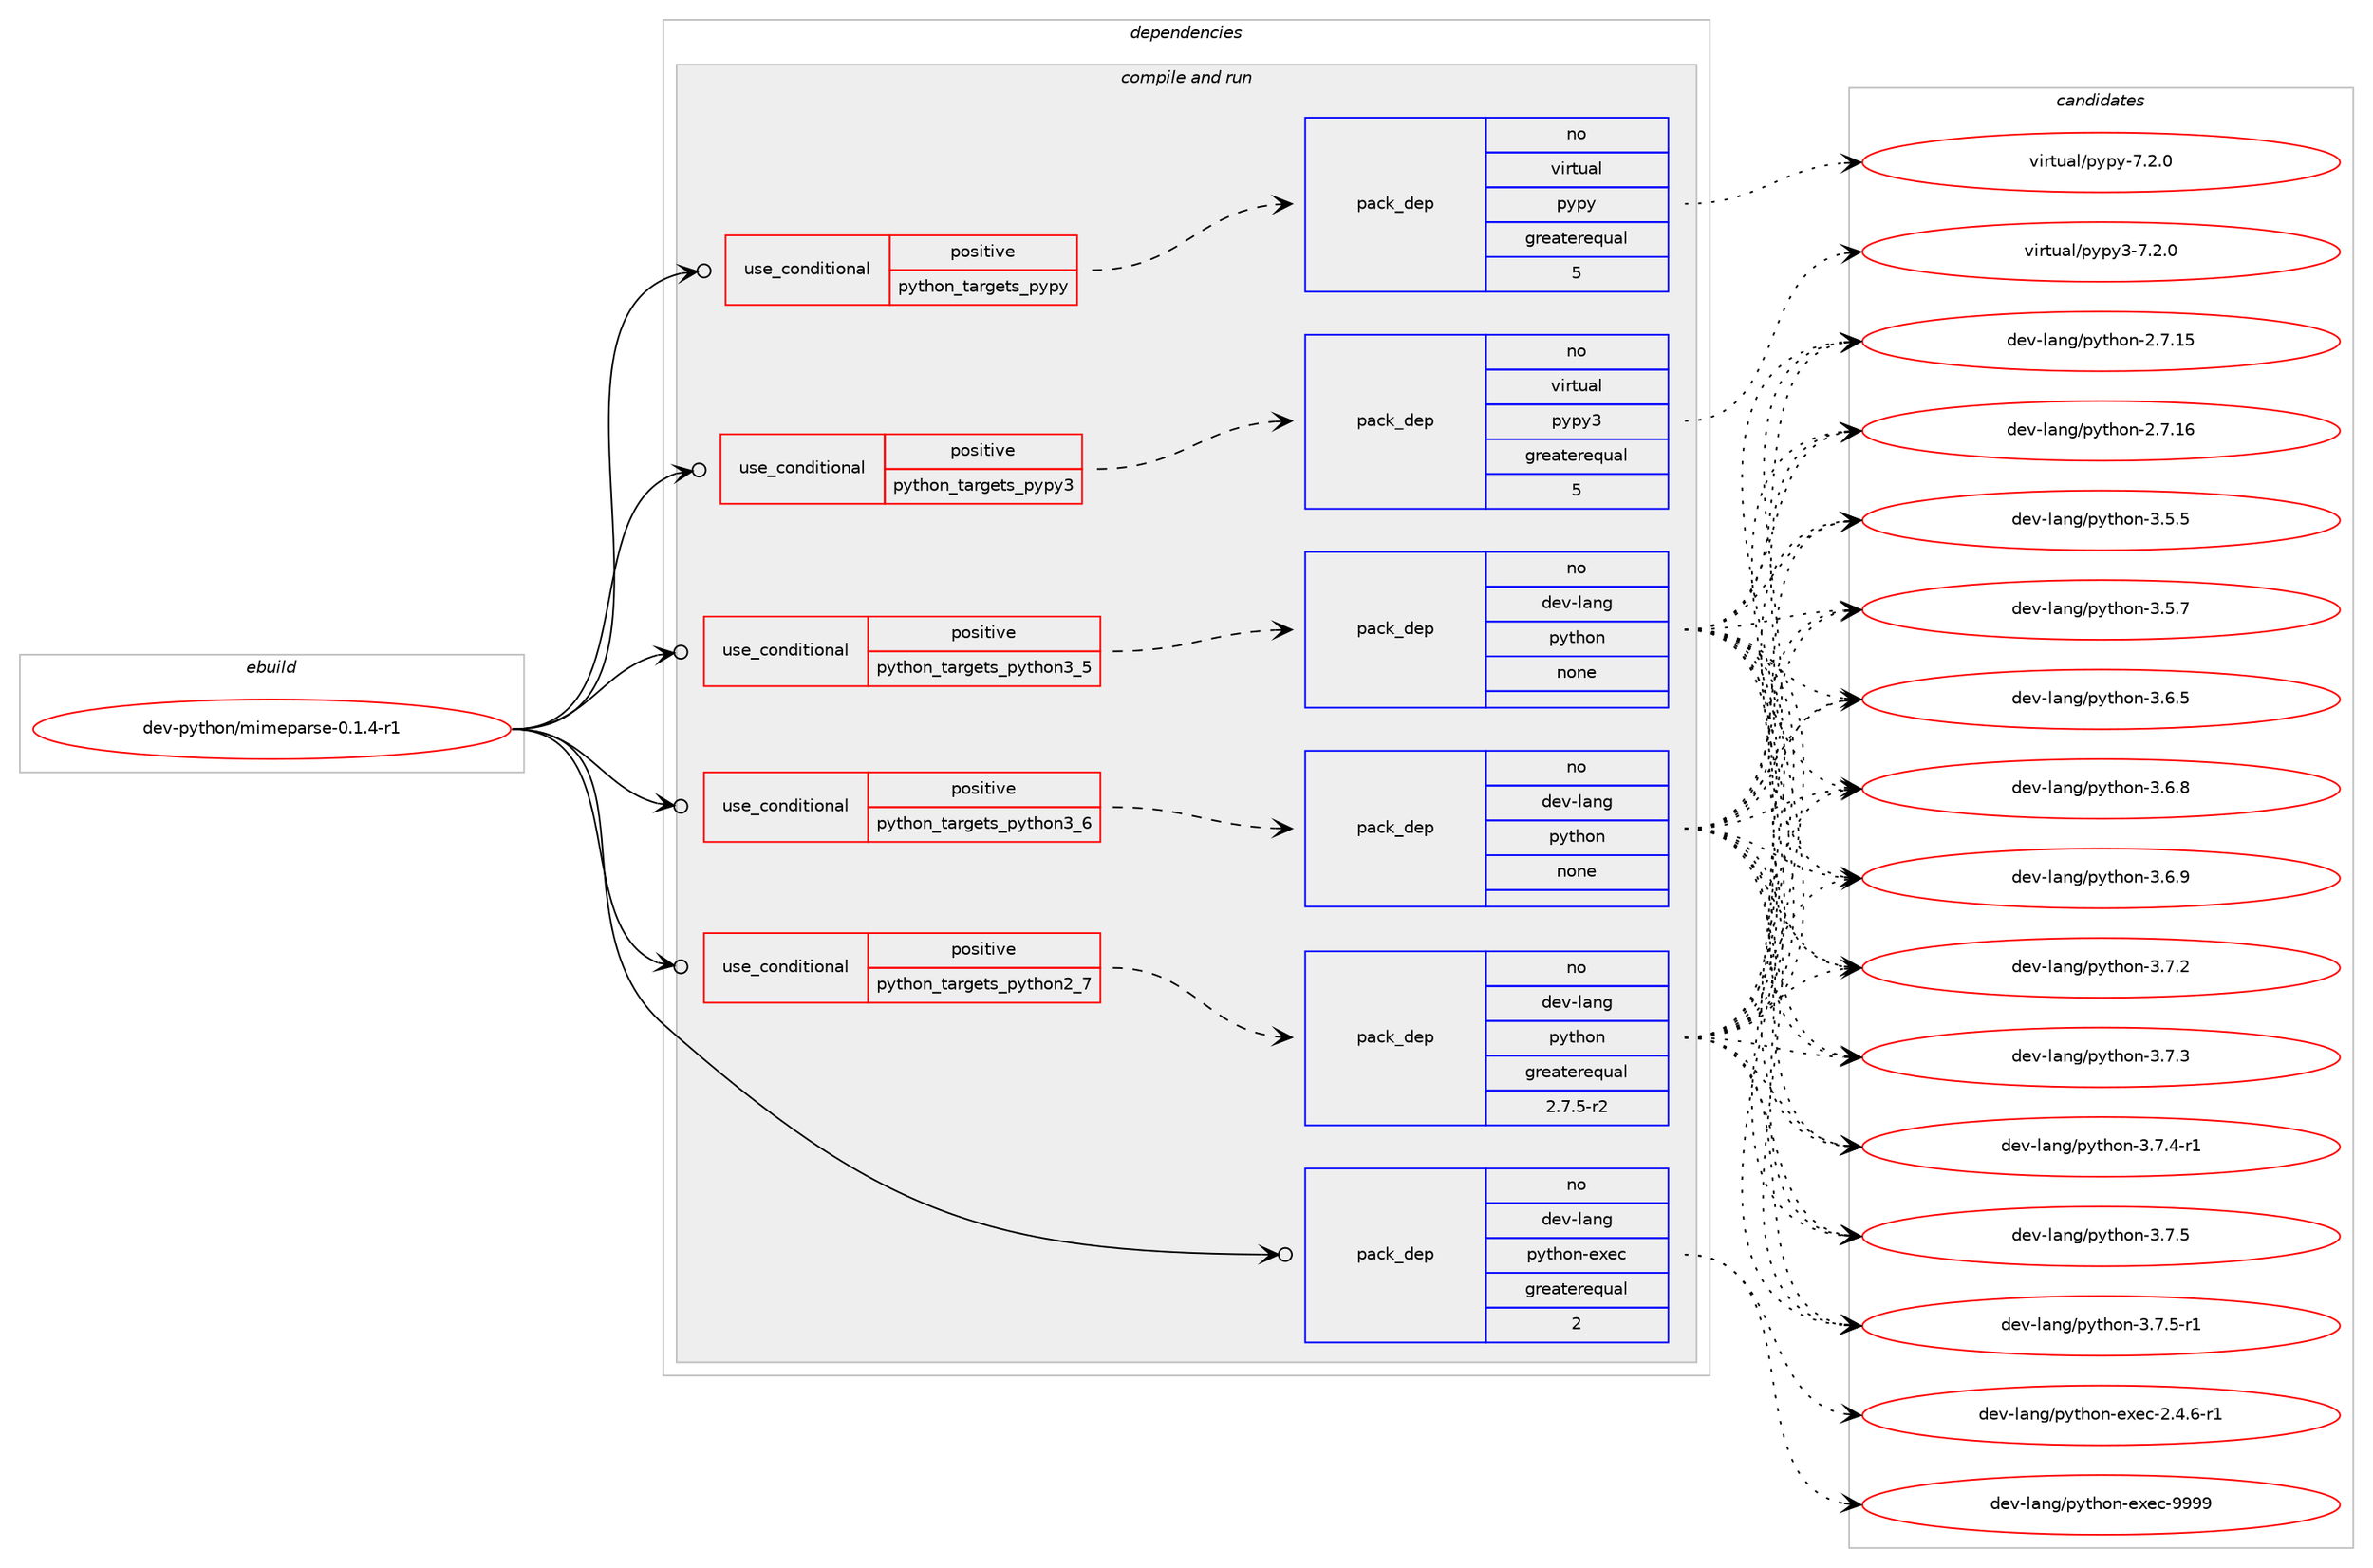digraph prolog {

# *************
# Graph options
# *************

newrank=true;
concentrate=true;
compound=true;
graph [rankdir=LR,fontname=Helvetica,fontsize=10,ranksep=1.5];#, ranksep=2.5, nodesep=0.2];
edge  [arrowhead=vee];
node  [fontname=Helvetica,fontsize=10];

# **********
# The ebuild
# **********

subgraph cluster_leftcol {
color=gray;
rank=same;
label=<<i>ebuild</i>>;
id [label="dev-python/mimeparse-0.1.4-r1", color=red, width=4, href="../dev-python/mimeparse-0.1.4-r1.svg"];
}

# ****************
# The dependencies
# ****************

subgraph cluster_midcol {
color=gray;
label=<<i>dependencies</i>>;
subgraph cluster_compile {
fillcolor="#eeeeee";
style=filled;
label=<<i>compile</i>>;
}
subgraph cluster_compileandrun {
fillcolor="#eeeeee";
style=filled;
label=<<i>compile and run</i>>;
subgraph cond142506 {
dependency614570 [label=<<TABLE BORDER="0" CELLBORDER="1" CELLSPACING="0" CELLPADDING="4"><TR><TD ROWSPAN="3" CELLPADDING="10">use_conditional</TD></TR><TR><TD>positive</TD></TR><TR><TD>python_targets_pypy</TD></TR></TABLE>>, shape=none, color=red];
subgraph pack460259 {
dependency614571 [label=<<TABLE BORDER="0" CELLBORDER="1" CELLSPACING="0" CELLPADDING="4" WIDTH="220"><TR><TD ROWSPAN="6" CELLPADDING="30">pack_dep</TD></TR><TR><TD WIDTH="110">no</TD></TR><TR><TD>virtual</TD></TR><TR><TD>pypy</TD></TR><TR><TD>greaterequal</TD></TR><TR><TD>5</TD></TR></TABLE>>, shape=none, color=blue];
}
dependency614570:e -> dependency614571:w [weight=20,style="dashed",arrowhead="vee"];
}
id:e -> dependency614570:w [weight=20,style="solid",arrowhead="odotvee"];
subgraph cond142507 {
dependency614572 [label=<<TABLE BORDER="0" CELLBORDER="1" CELLSPACING="0" CELLPADDING="4"><TR><TD ROWSPAN="3" CELLPADDING="10">use_conditional</TD></TR><TR><TD>positive</TD></TR><TR><TD>python_targets_pypy3</TD></TR></TABLE>>, shape=none, color=red];
subgraph pack460260 {
dependency614573 [label=<<TABLE BORDER="0" CELLBORDER="1" CELLSPACING="0" CELLPADDING="4" WIDTH="220"><TR><TD ROWSPAN="6" CELLPADDING="30">pack_dep</TD></TR><TR><TD WIDTH="110">no</TD></TR><TR><TD>virtual</TD></TR><TR><TD>pypy3</TD></TR><TR><TD>greaterequal</TD></TR><TR><TD>5</TD></TR></TABLE>>, shape=none, color=blue];
}
dependency614572:e -> dependency614573:w [weight=20,style="dashed",arrowhead="vee"];
}
id:e -> dependency614572:w [weight=20,style="solid",arrowhead="odotvee"];
subgraph cond142508 {
dependency614574 [label=<<TABLE BORDER="0" CELLBORDER="1" CELLSPACING="0" CELLPADDING="4"><TR><TD ROWSPAN="3" CELLPADDING="10">use_conditional</TD></TR><TR><TD>positive</TD></TR><TR><TD>python_targets_python2_7</TD></TR></TABLE>>, shape=none, color=red];
subgraph pack460261 {
dependency614575 [label=<<TABLE BORDER="0" CELLBORDER="1" CELLSPACING="0" CELLPADDING="4" WIDTH="220"><TR><TD ROWSPAN="6" CELLPADDING="30">pack_dep</TD></TR><TR><TD WIDTH="110">no</TD></TR><TR><TD>dev-lang</TD></TR><TR><TD>python</TD></TR><TR><TD>greaterequal</TD></TR><TR><TD>2.7.5-r2</TD></TR></TABLE>>, shape=none, color=blue];
}
dependency614574:e -> dependency614575:w [weight=20,style="dashed",arrowhead="vee"];
}
id:e -> dependency614574:w [weight=20,style="solid",arrowhead="odotvee"];
subgraph cond142509 {
dependency614576 [label=<<TABLE BORDER="0" CELLBORDER="1" CELLSPACING="0" CELLPADDING="4"><TR><TD ROWSPAN="3" CELLPADDING="10">use_conditional</TD></TR><TR><TD>positive</TD></TR><TR><TD>python_targets_python3_5</TD></TR></TABLE>>, shape=none, color=red];
subgraph pack460262 {
dependency614577 [label=<<TABLE BORDER="0" CELLBORDER="1" CELLSPACING="0" CELLPADDING="4" WIDTH="220"><TR><TD ROWSPAN="6" CELLPADDING="30">pack_dep</TD></TR><TR><TD WIDTH="110">no</TD></TR><TR><TD>dev-lang</TD></TR><TR><TD>python</TD></TR><TR><TD>none</TD></TR><TR><TD></TD></TR></TABLE>>, shape=none, color=blue];
}
dependency614576:e -> dependency614577:w [weight=20,style="dashed",arrowhead="vee"];
}
id:e -> dependency614576:w [weight=20,style="solid",arrowhead="odotvee"];
subgraph cond142510 {
dependency614578 [label=<<TABLE BORDER="0" CELLBORDER="1" CELLSPACING="0" CELLPADDING="4"><TR><TD ROWSPAN="3" CELLPADDING="10">use_conditional</TD></TR><TR><TD>positive</TD></TR><TR><TD>python_targets_python3_6</TD></TR></TABLE>>, shape=none, color=red];
subgraph pack460263 {
dependency614579 [label=<<TABLE BORDER="0" CELLBORDER="1" CELLSPACING="0" CELLPADDING="4" WIDTH="220"><TR><TD ROWSPAN="6" CELLPADDING="30">pack_dep</TD></TR><TR><TD WIDTH="110">no</TD></TR><TR><TD>dev-lang</TD></TR><TR><TD>python</TD></TR><TR><TD>none</TD></TR><TR><TD></TD></TR></TABLE>>, shape=none, color=blue];
}
dependency614578:e -> dependency614579:w [weight=20,style="dashed",arrowhead="vee"];
}
id:e -> dependency614578:w [weight=20,style="solid",arrowhead="odotvee"];
subgraph pack460264 {
dependency614580 [label=<<TABLE BORDER="0" CELLBORDER="1" CELLSPACING="0" CELLPADDING="4" WIDTH="220"><TR><TD ROWSPAN="6" CELLPADDING="30">pack_dep</TD></TR><TR><TD WIDTH="110">no</TD></TR><TR><TD>dev-lang</TD></TR><TR><TD>python-exec</TD></TR><TR><TD>greaterequal</TD></TR><TR><TD>2</TD></TR></TABLE>>, shape=none, color=blue];
}
id:e -> dependency614580:w [weight=20,style="solid",arrowhead="odotvee"];
}
subgraph cluster_run {
fillcolor="#eeeeee";
style=filled;
label=<<i>run</i>>;
}
}

# **************
# The candidates
# **************

subgraph cluster_choices {
rank=same;
color=gray;
label=<<i>candidates</i>>;

subgraph choice460259 {
color=black;
nodesep=1;
choice1181051141161179710847112121112121455546504648 [label="virtual/pypy-7.2.0", color=red, width=4,href="../virtual/pypy-7.2.0.svg"];
dependency614571:e -> choice1181051141161179710847112121112121455546504648:w [style=dotted,weight="100"];
}
subgraph choice460260 {
color=black;
nodesep=1;
choice118105114116117971084711212111212151455546504648 [label="virtual/pypy3-7.2.0", color=red, width=4,href="../virtual/pypy3-7.2.0.svg"];
dependency614573:e -> choice118105114116117971084711212111212151455546504648:w [style=dotted,weight="100"];
}
subgraph choice460261 {
color=black;
nodesep=1;
choice10010111845108971101034711212111610411111045504655464953 [label="dev-lang/python-2.7.15", color=red, width=4,href="../dev-lang/python-2.7.15.svg"];
choice10010111845108971101034711212111610411111045504655464954 [label="dev-lang/python-2.7.16", color=red, width=4,href="../dev-lang/python-2.7.16.svg"];
choice100101118451089711010347112121116104111110455146534653 [label="dev-lang/python-3.5.5", color=red, width=4,href="../dev-lang/python-3.5.5.svg"];
choice100101118451089711010347112121116104111110455146534655 [label="dev-lang/python-3.5.7", color=red, width=4,href="../dev-lang/python-3.5.7.svg"];
choice100101118451089711010347112121116104111110455146544653 [label="dev-lang/python-3.6.5", color=red, width=4,href="../dev-lang/python-3.6.5.svg"];
choice100101118451089711010347112121116104111110455146544656 [label="dev-lang/python-3.6.8", color=red, width=4,href="../dev-lang/python-3.6.8.svg"];
choice100101118451089711010347112121116104111110455146544657 [label="dev-lang/python-3.6.9", color=red, width=4,href="../dev-lang/python-3.6.9.svg"];
choice100101118451089711010347112121116104111110455146554650 [label="dev-lang/python-3.7.2", color=red, width=4,href="../dev-lang/python-3.7.2.svg"];
choice100101118451089711010347112121116104111110455146554651 [label="dev-lang/python-3.7.3", color=red, width=4,href="../dev-lang/python-3.7.3.svg"];
choice1001011184510897110103471121211161041111104551465546524511449 [label="dev-lang/python-3.7.4-r1", color=red, width=4,href="../dev-lang/python-3.7.4-r1.svg"];
choice100101118451089711010347112121116104111110455146554653 [label="dev-lang/python-3.7.5", color=red, width=4,href="../dev-lang/python-3.7.5.svg"];
choice1001011184510897110103471121211161041111104551465546534511449 [label="dev-lang/python-3.7.5-r1", color=red, width=4,href="../dev-lang/python-3.7.5-r1.svg"];
dependency614575:e -> choice10010111845108971101034711212111610411111045504655464953:w [style=dotted,weight="100"];
dependency614575:e -> choice10010111845108971101034711212111610411111045504655464954:w [style=dotted,weight="100"];
dependency614575:e -> choice100101118451089711010347112121116104111110455146534653:w [style=dotted,weight="100"];
dependency614575:e -> choice100101118451089711010347112121116104111110455146534655:w [style=dotted,weight="100"];
dependency614575:e -> choice100101118451089711010347112121116104111110455146544653:w [style=dotted,weight="100"];
dependency614575:e -> choice100101118451089711010347112121116104111110455146544656:w [style=dotted,weight="100"];
dependency614575:e -> choice100101118451089711010347112121116104111110455146544657:w [style=dotted,weight="100"];
dependency614575:e -> choice100101118451089711010347112121116104111110455146554650:w [style=dotted,weight="100"];
dependency614575:e -> choice100101118451089711010347112121116104111110455146554651:w [style=dotted,weight="100"];
dependency614575:e -> choice1001011184510897110103471121211161041111104551465546524511449:w [style=dotted,weight="100"];
dependency614575:e -> choice100101118451089711010347112121116104111110455146554653:w [style=dotted,weight="100"];
dependency614575:e -> choice1001011184510897110103471121211161041111104551465546534511449:w [style=dotted,weight="100"];
}
subgraph choice460262 {
color=black;
nodesep=1;
choice10010111845108971101034711212111610411111045504655464953 [label="dev-lang/python-2.7.15", color=red, width=4,href="../dev-lang/python-2.7.15.svg"];
choice10010111845108971101034711212111610411111045504655464954 [label="dev-lang/python-2.7.16", color=red, width=4,href="../dev-lang/python-2.7.16.svg"];
choice100101118451089711010347112121116104111110455146534653 [label="dev-lang/python-3.5.5", color=red, width=4,href="../dev-lang/python-3.5.5.svg"];
choice100101118451089711010347112121116104111110455146534655 [label="dev-lang/python-3.5.7", color=red, width=4,href="../dev-lang/python-3.5.7.svg"];
choice100101118451089711010347112121116104111110455146544653 [label="dev-lang/python-3.6.5", color=red, width=4,href="../dev-lang/python-3.6.5.svg"];
choice100101118451089711010347112121116104111110455146544656 [label="dev-lang/python-3.6.8", color=red, width=4,href="../dev-lang/python-3.6.8.svg"];
choice100101118451089711010347112121116104111110455146544657 [label="dev-lang/python-3.6.9", color=red, width=4,href="../dev-lang/python-3.6.9.svg"];
choice100101118451089711010347112121116104111110455146554650 [label="dev-lang/python-3.7.2", color=red, width=4,href="../dev-lang/python-3.7.2.svg"];
choice100101118451089711010347112121116104111110455146554651 [label="dev-lang/python-3.7.3", color=red, width=4,href="../dev-lang/python-3.7.3.svg"];
choice1001011184510897110103471121211161041111104551465546524511449 [label="dev-lang/python-3.7.4-r1", color=red, width=4,href="../dev-lang/python-3.7.4-r1.svg"];
choice100101118451089711010347112121116104111110455146554653 [label="dev-lang/python-3.7.5", color=red, width=4,href="../dev-lang/python-3.7.5.svg"];
choice1001011184510897110103471121211161041111104551465546534511449 [label="dev-lang/python-3.7.5-r1", color=red, width=4,href="../dev-lang/python-3.7.5-r1.svg"];
dependency614577:e -> choice10010111845108971101034711212111610411111045504655464953:w [style=dotted,weight="100"];
dependency614577:e -> choice10010111845108971101034711212111610411111045504655464954:w [style=dotted,weight="100"];
dependency614577:e -> choice100101118451089711010347112121116104111110455146534653:w [style=dotted,weight="100"];
dependency614577:e -> choice100101118451089711010347112121116104111110455146534655:w [style=dotted,weight="100"];
dependency614577:e -> choice100101118451089711010347112121116104111110455146544653:w [style=dotted,weight="100"];
dependency614577:e -> choice100101118451089711010347112121116104111110455146544656:w [style=dotted,weight="100"];
dependency614577:e -> choice100101118451089711010347112121116104111110455146544657:w [style=dotted,weight="100"];
dependency614577:e -> choice100101118451089711010347112121116104111110455146554650:w [style=dotted,weight="100"];
dependency614577:e -> choice100101118451089711010347112121116104111110455146554651:w [style=dotted,weight="100"];
dependency614577:e -> choice1001011184510897110103471121211161041111104551465546524511449:w [style=dotted,weight="100"];
dependency614577:e -> choice100101118451089711010347112121116104111110455146554653:w [style=dotted,weight="100"];
dependency614577:e -> choice1001011184510897110103471121211161041111104551465546534511449:w [style=dotted,weight="100"];
}
subgraph choice460263 {
color=black;
nodesep=1;
choice10010111845108971101034711212111610411111045504655464953 [label="dev-lang/python-2.7.15", color=red, width=4,href="../dev-lang/python-2.7.15.svg"];
choice10010111845108971101034711212111610411111045504655464954 [label="dev-lang/python-2.7.16", color=red, width=4,href="../dev-lang/python-2.7.16.svg"];
choice100101118451089711010347112121116104111110455146534653 [label="dev-lang/python-3.5.5", color=red, width=4,href="../dev-lang/python-3.5.5.svg"];
choice100101118451089711010347112121116104111110455146534655 [label="dev-lang/python-3.5.7", color=red, width=4,href="../dev-lang/python-3.5.7.svg"];
choice100101118451089711010347112121116104111110455146544653 [label="dev-lang/python-3.6.5", color=red, width=4,href="../dev-lang/python-3.6.5.svg"];
choice100101118451089711010347112121116104111110455146544656 [label="dev-lang/python-3.6.8", color=red, width=4,href="../dev-lang/python-3.6.8.svg"];
choice100101118451089711010347112121116104111110455146544657 [label="dev-lang/python-3.6.9", color=red, width=4,href="../dev-lang/python-3.6.9.svg"];
choice100101118451089711010347112121116104111110455146554650 [label="dev-lang/python-3.7.2", color=red, width=4,href="../dev-lang/python-3.7.2.svg"];
choice100101118451089711010347112121116104111110455146554651 [label="dev-lang/python-3.7.3", color=red, width=4,href="../dev-lang/python-3.7.3.svg"];
choice1001011184510897110103471121211161041111104551465546524511449 [label="dev-lang/python-3.7.4-r1", color=red, width=4,href="../dev-lang/python-3.7.4-r1.svg"];
choice100101118451089711010347112121116104111110455146554653 [label="dev-lang/python-3.7.5", color=red, width=4,href="../dev-lang/python-3.7.5.svg"];
choice1001011184510897110103471121211161041111104551465546534511449 [label="dev-lang/python-3.7.5-r1", color=red, width=4,href="../dev-lang/python-3.7.5-r1.svg"];
dependency614579:e -> choice10010111845108971101034711212111610411111045504655464953:w [style=dotted,weight="100"];
dependency614579:e -> choice10010111845108971101034711212111610411111045504655464954:w [style=dotted,weight="100"];
dependency614579:e -> choice100101118451089711010347112121116104111110455146534653:w [style=dotted,weight="100"];
dependency614579:e -> choice100101118451089711010347112121116104111110455146534655:w [style=dotted,weight="100"];
dependency614579:e -> choice100101118451089711010347112121116104111110455146544653:w [style=dotted,weight="100"];
dependency614579:e -> choice100101118451089711010347112121116104111110455146544656:w [style=dotted,weight="100"];
dependency614579:e -> choice100101118451089711010347112121116104111110455146544657:w [style=dotted,weight="100"];
dependency614579:e -> choice100101118451089711010347112121116104111110455146554650:w [style=dotted,weight="100"];
dependency614579:e -> choice100101118451089711010347112121116104111110455146554651:w [style=dotted,weight="100"];
dependency614579:e -> choice1001011184510897110103471121211161041111104551465546524511449:w [style=dotted,weight="100"];
dependency614579:e -> choice100101118451089711010347112121116104111110455146554653:w [style=dotted,weight="100"];
dependency614579:e -> choice1001011184510897110103471121211161041111104551465546534511449:w [style=dotted,weight="100"];
}
subgraph choice460264 {
color=black;
nodesep=1;
choice10010111845108971101034711212111610411111045101120101994550465246544511449 [label="dev-lang/python-exec-2.4.6-r1", color=red, width=4,href="../dev-lang/python-exec-2.4.6-r1.svg"];
choice10010111845108971101034711212111610411111045101120101994557575757 [label="dev-lang/python-exec-9999", color=red, width=4,href="../dev-lang/python-exec-9999.svg"];
dependency614580:e -> choice10010111845108971101034711212111610411111045101120101994550465246544511449:w [style=dotted,weight="100"];
dependency614580:e -> choice10010111845108971101034711212111610411111045101120101994557575757:w [style=dotted,weight="100"];
}
}

}

